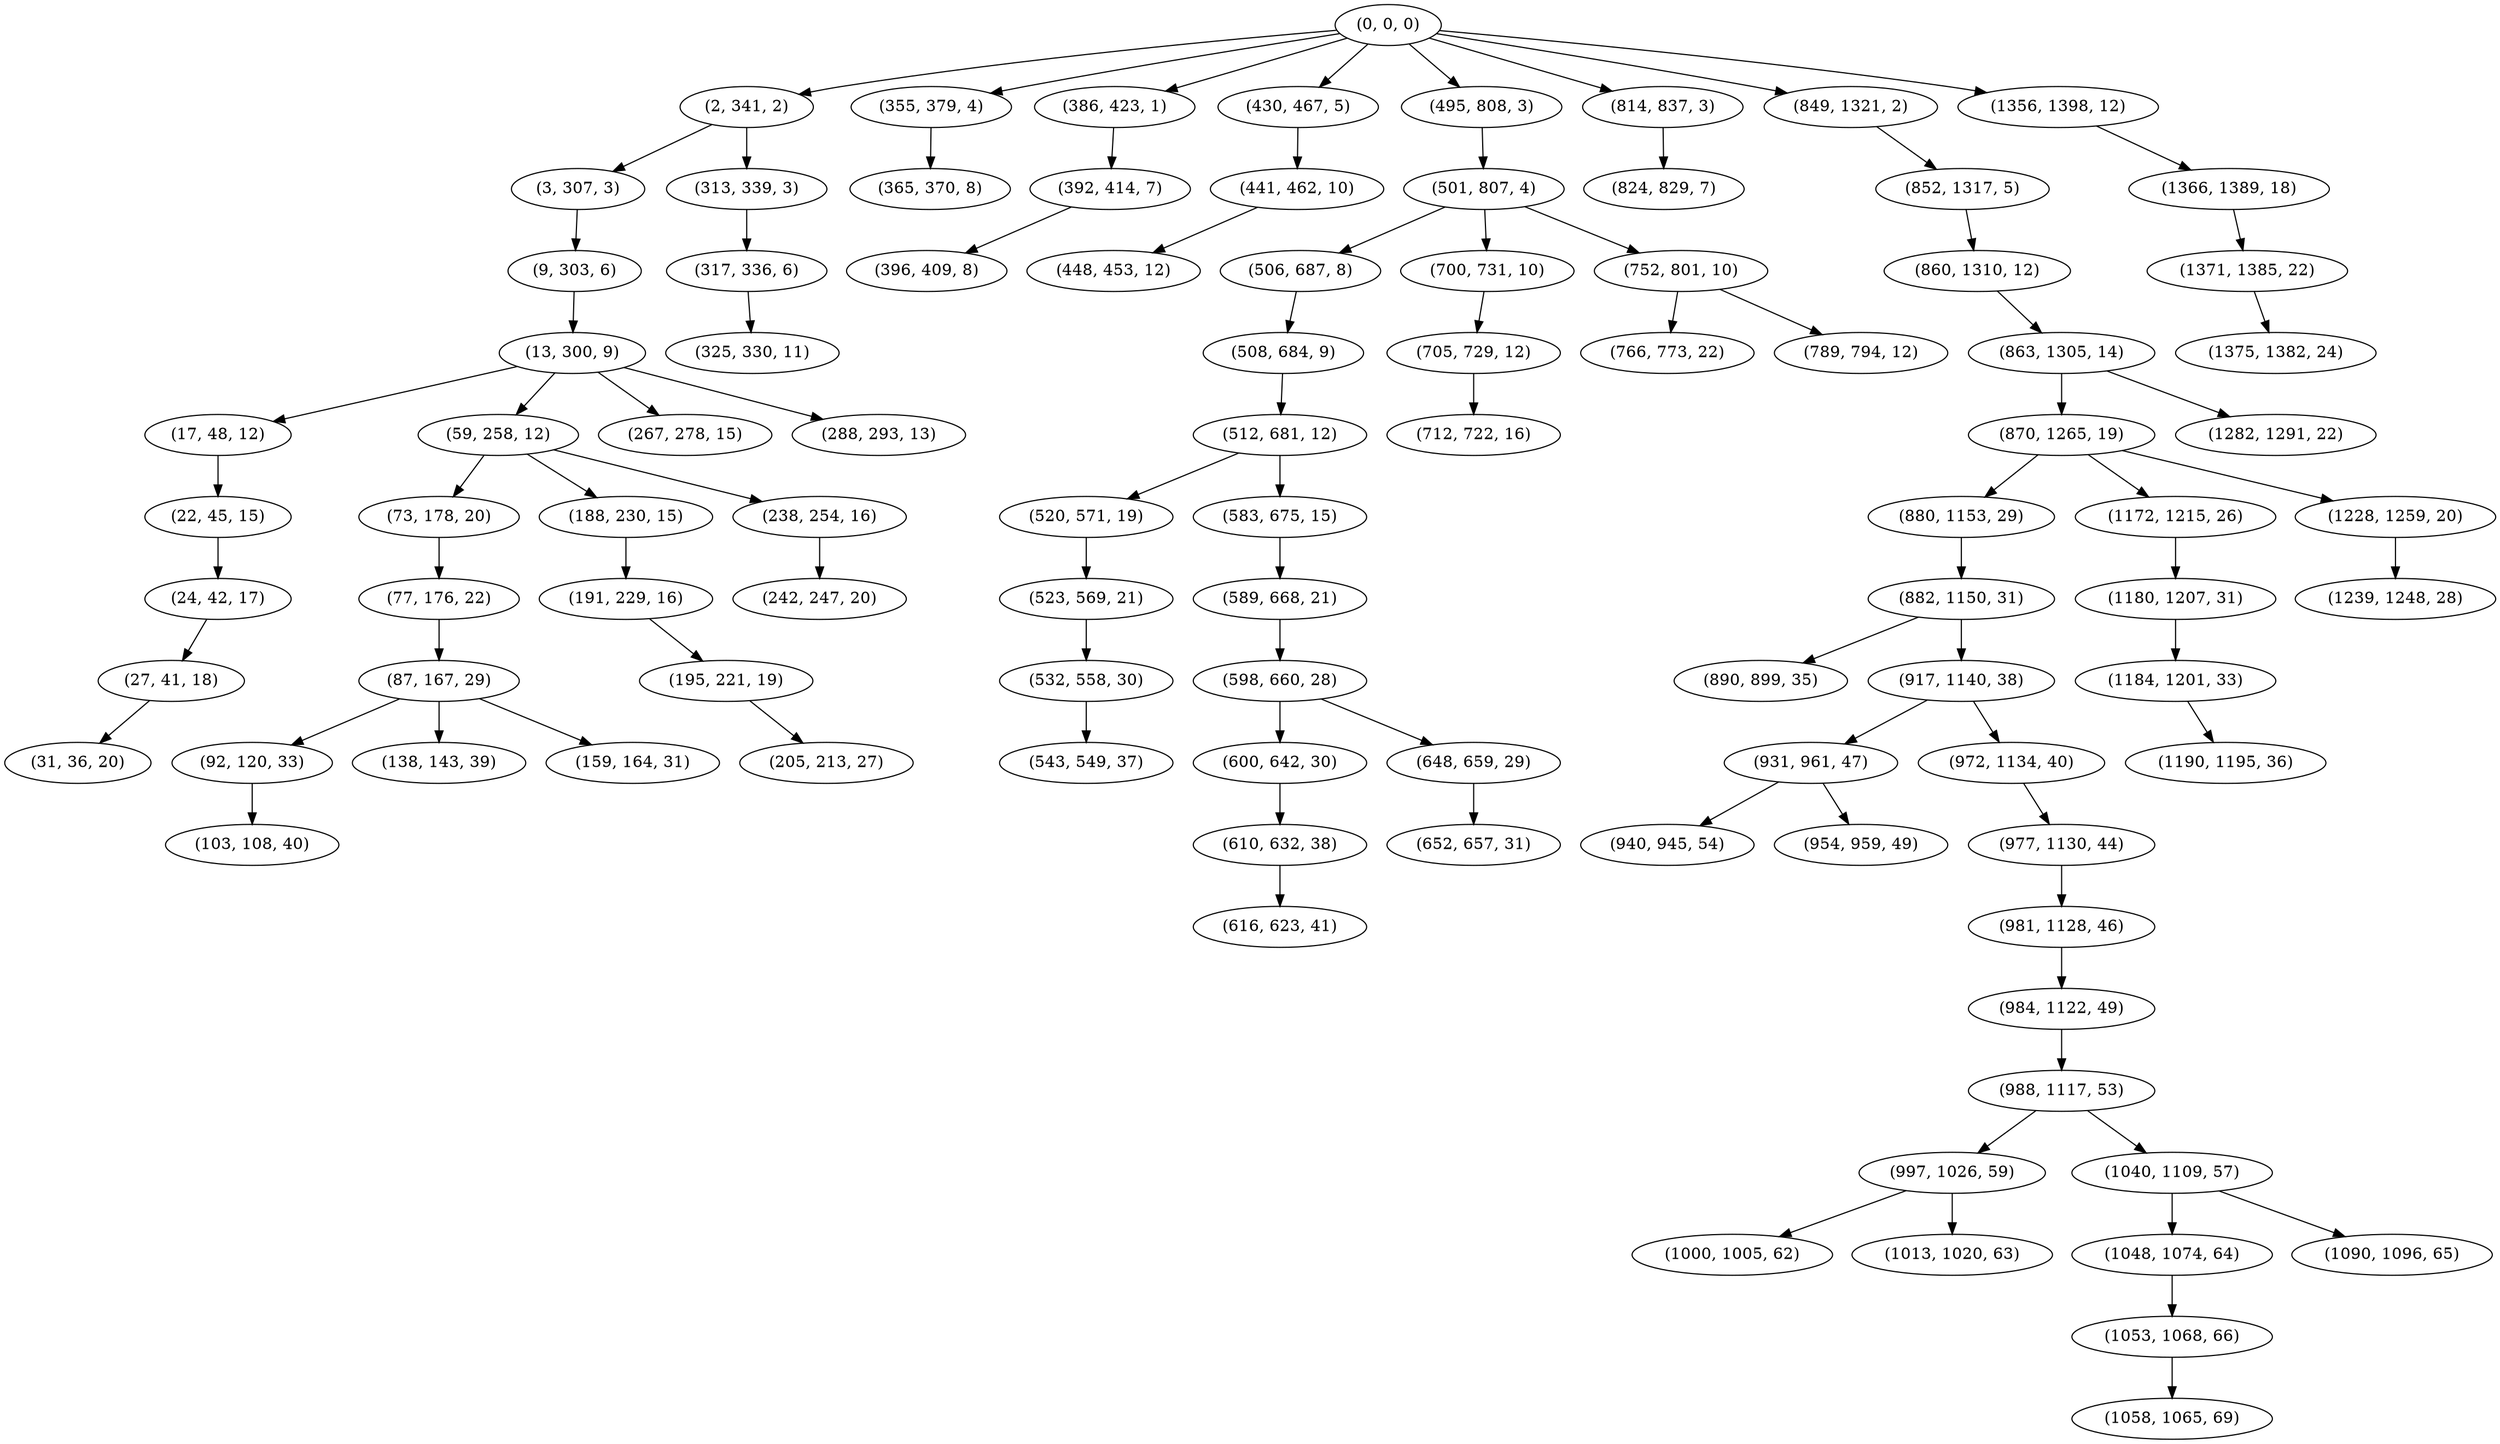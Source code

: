 digraph tree {
    "(0, 0, 0)";
    "(2, 341, 2)";
    "(3, 307, 3)";
    "(9, 303, 6)";
    "(13, 300, 9)";
    "(17, 48, 12)";
    "(22, 45, 15)";
    "(24, 42, 17)";
    "(27, 41, 18)";
    "(31, 36, 20)";
    "(59, 258, 12)";
    "(73, 178, 20)";
    "(77, 176, 22)";
    "(87, 167, 29)";
    "(92, 120, 33)";
    "(103, 108, 40)";
    "(138, 143, 39)";
    "(159, 164, 31)";
    "(188, 230, 15)";
    "(191, 229, 16)";
    "(195, 221, 19)";
    "(205, 213, 27)";
    "(238, 254, 16)";
    "(242, 247, 20)";
    "(267, 278, 15)";
    "(288, 293, 13)";
    "(313, 339, 3)";
    "(317, 336, 6)";
    "(325, 330, 11)";
    "(355, 379, 4)";
    "(365, 370, 8)";
    "(386, 423, 1)";
    "(392, 414, 7)";
    "(396, 409, 8)";
    "(430, 467, 5)";
    "(441, 462, 10)";
    "(448, 453, 12)";
    "(495, 808, 3)";
    "(501, 807, 4)";
    "(506, 687, 8)";
    "(508, 684, 9)";
    "(512, 681, 12)";
    "(520, 571, 19)";
    "(523, 569, 21)";
    "(532, 558, 30)";
    "(543, 549, 37)";
    "(583, 675, 15)";
    "(589, 668, 21)";
    "(598, 660, 28)";
    "(600, 642, 30)";
    "(610, 632, 38)";
    "(616, 623, 41)";
    "(648, 659, 29)";
    "(652, 657, 31)";
    "(700, 731, 10)";
    "(705, 729, 12)";
    "(712, 722, 16)";
    "(752, 801, 10)";
    "(766, 773, 22)";
    "(789, 794, 12)";
    "(814, 837, 3)";
    "(824, 829, 7)";
    "(849, 1321, 2)";
    "(852, 1317, 5)";
    "(860, 1310, 12)";
    "(863, 1305, 14)";
    "(870, 1265, 19)";
    "(880, 1153, 29)";
    "(882, 1150, 31)";
    "(890, 899, 35)";
    "(917, 1140, 38)";
    "(931, 961, 47)";
    "(940, 945, 54)";
    "(954, 959, 49)";
    "(972, 1134, 40)";
    "(977, 1130, 44)";
    "(981, 1128, 46)";
    "(984, 1122, 49)";
    "(988, 1117, 53)";
    "(997, 1026, 59)";
    "(1000, 1005, 62)";
    "(1013, 1020, 63)";
    "(1040, 1109, 57)";
    "(1048, 1074, 64)";
    "(1053, 1068, 66)";
    "(1058, 1065, 69)";
    "(1090, 1096, 65)";
    "(1172, 1215, 26)";
    "(1180, 1207, 31)";
    "(1184, 1201, 33)";
    "(1190, 1195, 36)";
    "(1228, 1259, 20)";
    "(1239, 1248, 28)";
    "(1282, 1291, 22)";
    "(1356, 1398, 12)";
    "(1366, 1389, 18)";
    "(1371, 1385, 22)";
    "(1375, 1382, 24)";
    "(0, 0, 0)" -> "(2, 341, 2)";
    "(0, 0, 0)" -> "(355, 379, 4)";
    "(0, 0, 0)" -> "(386, 423, 1)";
    "(0, 0, 0)" -> "(430, 467, 5)";
    "(0, 0, 0)" -> "(495, 808, 3)";
    "(0, 0, 0)" -> "(814, 837, 3)";
    "(0, 0, 0)" -> "(849, 1321, 2)";
    "(0, 0, 0)" -> "(1356, 1398, 12)";
    "(2, 341, 2)" -> "(3, 307, 3)";
    "(2, 341, 2)" -> "(313, 339, 3)";
    "(3, 307, 3)" -> "(9, 303, 6)";
    "(9, 303, 6)" -> "(13, 300, 9)";
    "(13, 300, 9)" -> "(17, 48, 12)";
    "(13, 300, 9)" -> "(59, 258, 12)";
    "(13, 300, 9)" -> "(267, 278, 15)";
    "(13, 300, 9)" -> "(288, 293, 13)";
    "(17, 48, 12)" -> "(22, 45, 15)";
    "(22, 45, 15)" -> "(24, 42, 17)";
    "(24, 42, 17)" -> "(27, 41, 18)";
    "(27, 41, 18)" -> "(31, 36, 20)";
    "(59, 258, 12)" -> "(73, 178, 20)";
    "(59, 258, 12)" -> "(188, 230, 15)";
    "(59, 258, 12)" -> "(238, 254, 16)";
    "(73, 178, 20)" -> "(77, 176, 22)";
    "(77, 176, 22)" -> "(87, 167, 29)";
    "(87, 167, 29)" -> "(92, 120, 33)";
    "(87, 167, 29)" -> "(138, 143, 39)";
    "(87, 167, 29)" -> "(159, 164, 31)";
    "(92, 120, 33)" -> "(103, 108, 40)";
    "(188, 230, 15)" -> "(191, 229, 16)";
    "(191, 229, 16)" -> "(195, 221, 19)";
    "(195, 221, 19)" -> "(205, 213, 27)";
    "(238, 254, 16)" -> "(242, 247, 20)";
    "(313, 339, 3)" -> "(317, 336, 6)";
    "(317, 336, 6)" -> "(325, 330, 11)";
    "(355, 379, 4)" -> "(365, 370, 8)";
    "(386, 423, 1)" -> "(392, 414, 7)";
    "(392, 414, 7)" -> "(396, 409, 8)";
    "(430, 467, 5)" -> "(441, 462, 10)";
    "(441, 462, 10)" -> "(448, 453, 12)";
    "(495, 808, 3)" -> "(501, 807, 4)";
    "(501, 807, 4)" -> "(506, 687, 8)";
    "(501, 807, 4)" -> "(700, 731, 10)";
    "(501, 807, 4)" -> "(752, 801, 10)";
    "(506, 687, 8)" -> "(508, 684, 9)";
    "(508, 684, 9)" -> "(512, 681, 12)";
    "(512, 681, 12)" -> "(520, 571, 19)";
    "(512, 681, 12)" -> "(583, 675, 15)";
    "(520, 571, 19)" -> "(523, 569, 21)";
    "(523, 569, 21)" -> "(532, 558, 30)";
    "(532, 558, 30)" -> "(543, 549, 37)";
    "(583, 675, 15)" -> "(589, 668, 21)";
    "(589, 668, 21)" -> "(598, 660, 28)";
    "(598, 660, 28)" -> "(600, 642, 30)";
    "(598, 660, 28)" -> "(648, 659, 29)";
    "(600, 642, 30)" -> "(610, 632, 38)";
    "(610, 632, 38)" -> "(616, 623, 41)";
    "(648, 659, 29)" -> "(652, 657, 31)";
    "(700, 731, 10)" -> "(705, 729, 12)";
    "(705, 729, 12)" -> "(712, 722, 16)";
    "(752, 801, 10)" -> "(766, 773, 22)";
    "(752, 801, 10)" -> "(789, 794, 12)";
    "(814, 837, 3)" -> "(824, 829, 7)";
    "(849, 1321, 2)" -> "(852, 1317, 5)";
    "(852, 1317, 5)" -> "(860, 1310, 12)";
    "(860, 1310, 12)" -> "(863, 1305, 14)";
    "(863, 1305, 14)" -> "(870, 1265, 19)";
    "(863, 1305, 14)" -> "(1282, 1291, 22)";
    "(870, 1265, 19)" -> "(880, 1153, 29)";
    "(870, 1265, 19)" -> "(1172, 1215, 26)";
    "(870, 1265, 19)" -> "(1228, 1259, 20)";
    "(880, 1153, 29)" -> "(882, 1150, 31)";
    "(882, 1150, 31)" -> "(890, 899, 35)";
    "(882, 1150, 31)" -> "(917, 1140, 38)";
    "(917, 1140, 38)" -> "(931, 961, 47)";
    "(917, 1140, 38)" -> "(972, 1134, 40)";
    "(931, 961, 47)" -> "(940, 945, 54)";
    "(931, 961, 47)" -> "(954, 959, 49)";
    "(972, 1134, 40)" -> "(977, 1130, 44)";
    "(977, 1130, 44)" -> "(981, 1128, 46)";
    "(981, 1128, 46)" -> "(984, 1122, 49)";
    "(984, 1122, 49)" -> "(988, 1117, 53)";
    "(988, 1117, 53)" -> "(997, 1026, 59)";
    "(988, 1117, 53)" -> "(1040, 1109, 57)";
    "(997, 1026, 59)" -> "(1000, 1005, 62)";
    "(997, 1026, 59)" -> "(1013, 1020, 63)";
    "(1040, 1109, 57)" -> "(1048, 1074, 64)";
    "(1040, 1109, 57)" -> "(1090, 1096, 65)";
    "(1048, 1074, 64)" -> "(1053, 1068, 66)";
    "(1053, 1068, 66)" -> "(1058, 1065, 69)";
    "(1172, 1215, 26)" -> "(1180, 1207, 31)";
    "(1180, 1207, 31)" -> "(1184, 1201, 33)";
    "(1184, 1201, 33)" -> "(1190, 1195, 36)";
    "(1228, 1259, 20)" -> "(1239, 1248, 28)";
    "(1356, 1398, 12)" -> "(1366, 1389, 18)";
    "(1366, 1389, 18)" -> "(1371, 1385, 22)";
    "(1371, 1385, 22)" -> "(1375, 1382, 24)";
}
